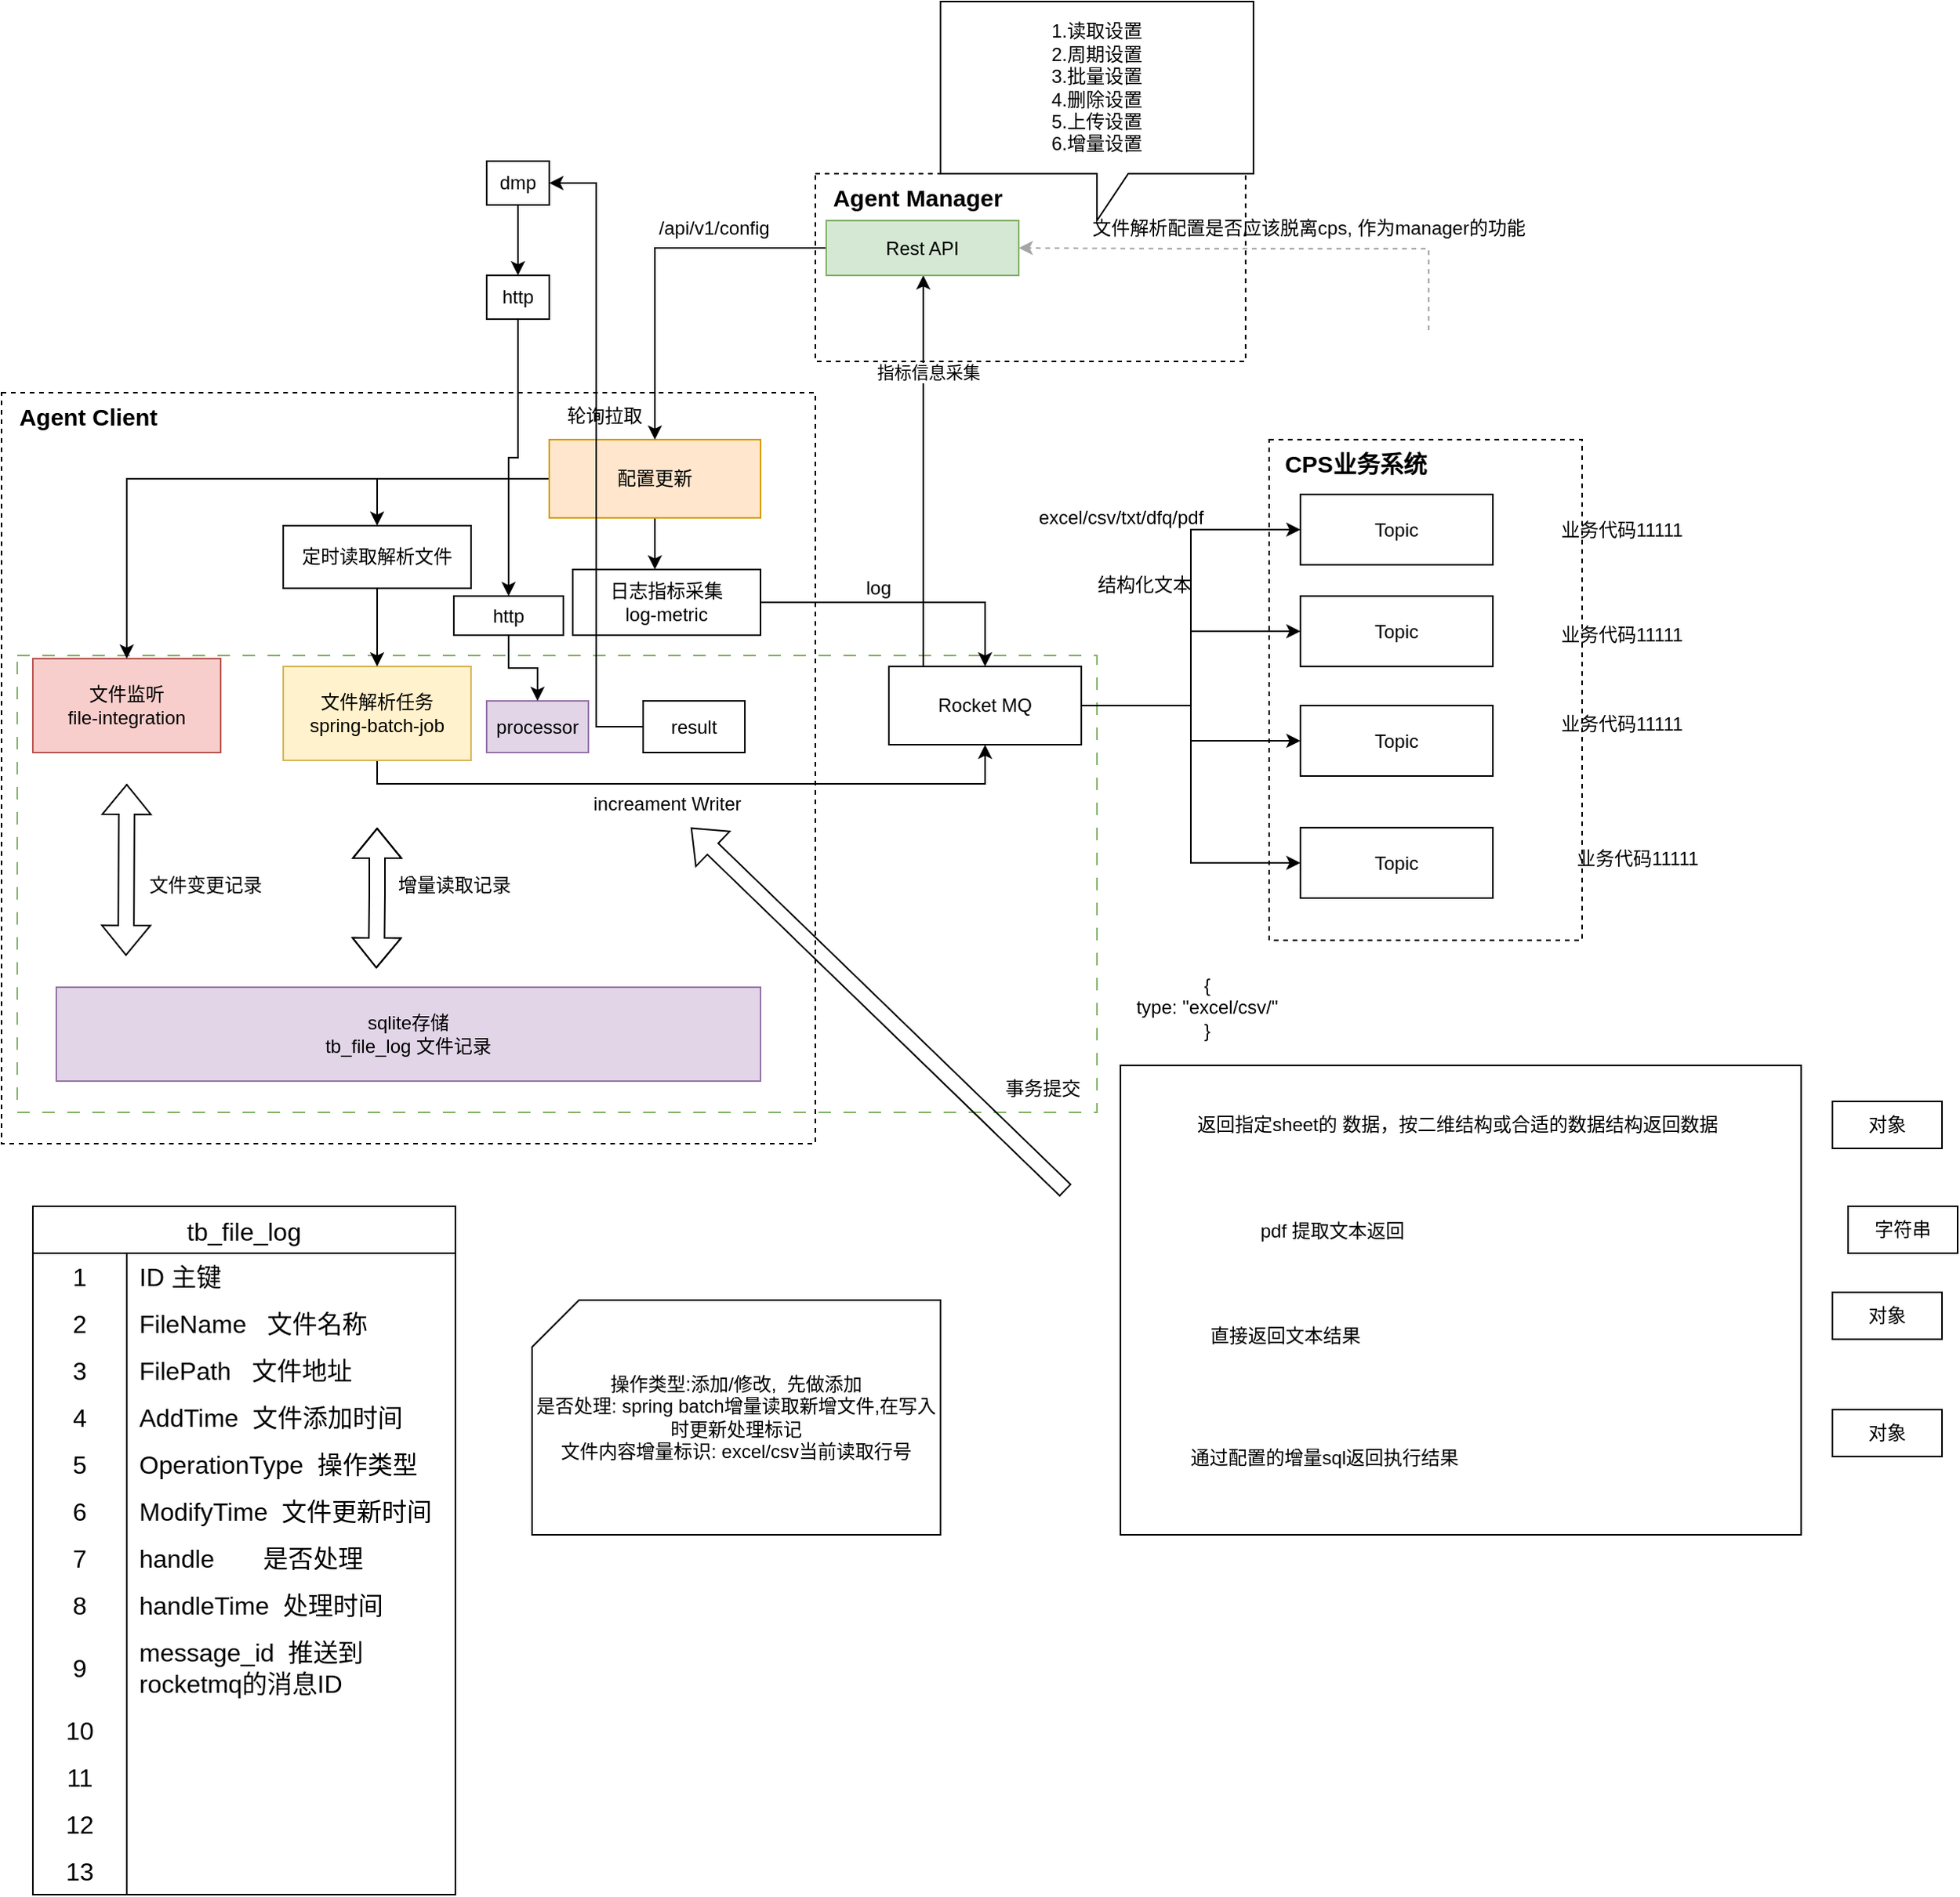 <mxfile version="23.0.2" type="github">
  <diagram name="第 1 页" id="KSwCcJYvpphRC8MJ0m5S">
    <mxGraphModel dx="1434" dy="1949" grid="1" gridSize="10" guides="1" tooltips="1" connect="1" arrows="1" fold="1" page="1" pageScale="1" pageWidth="827" pageHeight="1169" math="0" shadow="0">
      <root>
        <mxCell id="0" />
        <mxCell id="1" parent="0" />
        <mxCell id="mfhwkr1gqfcv5BpSvhRb-97" value="" style="rounded=0;whiteSpace=wrap;html=1;fillColor=none;dashed=1;dashPattern=8 8;strokeColor=#82B366;movable=0;resizable=0;rotatable=0;deletable=0;editable=0;locked=1;connectable=0;" parent="1" vertex="1">
          <mxGeometry x="100" y="178" width="690" height="292" as="geometry" />
        </mxCell>
        <mxCell id="mfhwkr1gqfcv5BpSvhRb-58" value="" style="rounded=0;whiteSpace=wrap;html=1;fillColor=none;dashed=1;movable=1;resizable=1;rotatable=1;deletable=1;editable=1;locked=0;connectable=1;" parent="1" vertex="1">
          <mxGeometry x="90" y="10" width="520" height="480" as="geometry" />
        </mxCell>
        <mxCell id="mfhwkr1gqfcv5BpSvhRb-1" value="文件监听&lt;br&gt;file-integration" style="rounded=0;whiteSpace=wrap;html=1;fillColor=#f8cecc;strokeColor=#b85450;" parent="1" vertex="1">
          <mxGeometry x="110" y="180" width="120" height="60" as="geometry" />
        </mxCell>
        <mxCell id="mfhwkr1gqfcv5BpSvhRb-79" style="edgeStyle=orthogonalEdgeStyle;rounded=0;orthogonalLoop=1;jettySize=auto;html=1;entryX=0.5;entryY=1;entryDx=0;entryDy=0;" parent="1" source="mfhwkr1gqfcv5BpSvhRb-2" target="mfhwkr1gqfcv5BpSvhRb-35" edge="1">
          <mxGeometry relative="1" as="geometry">
            <Array as="points">
              <mxPoint x="330" y="260" />
              <mxPoint x="719" y="260" />
            </Array>
          </mxGeometry>
        </mxCell>
        <mxCell id="mfhwkr1gqfcv5BpSvhRb-2" value="文件解析任务&lt;br&gt;spring-batch-job" style="rounded=0;whiteSpace=wrap;html=1;fillColor=#fff2cc;strokeColor=#d6b656;" parent="1" vertex="1">
          <mxGeometry x="270" y="185" width="120" height="60" as="geometry" />
        </mxCell>
        <mxCell id="mfhwkr1gqfcv5BpSvhRb-36" style="edgeStyle=orthogonalEdgeStyle;rounded=0;orthogonalLoop=1;jettySize=auto;html=1;" parent="1" source="mfhwkr1gqfcv5BpSvhRb-3" target="mfhwkr1gqfcv5BpSvhRb-35" edge="1">
          <mxGeometry relative="1" as="geometry" />
        </mxCell>
        <mxCell id="mfhwkr1gqfcv5BpSvhRb-3" value="日志指标采集&lt;br&gt;log-metric" style="rounded=0;whiteSpace=wrap;html=1;" parent="1" vertex="1">
          <mxGeometry x="455" y="123" width="120" height="42" as="geometry" />
        </mxCell>
        <mxCell id="mfhwkr1gqfcv5BpSvhRb-6" value="sqlite存储&lt;br&gt;tb_file_log 文件记录" style="rounded=0;whiteSpace=wrap;html=1;fillColor=#e1d5e7;strokeColor=#9673a6;" parent="1" vertex="1">
          <mxGeometry x="125" y="390" width="450" height="60" as="geometry" />
        </mxCell>
        <mxCell id="mfhwkr1gqfcv5BpSvhRb-24" style="edgeStyle=orthogonalEdgeStyle;rounded=0;orthogonalLoop=1;jettySize=auto;html=1;entryX=0.5;entryY=0;entryDx=0;entryDy=0;" parent="1" source="mfhwkr1gqfcv5BpSvhRb-10" target="mfhwkr1gqfcv5BpSvhRb-1" edge="1">
          <mxGeometry relative="1" as="geometry" />
        </mxCell>
        <mxCell id="mfhwkr1gqfcv5BpSvhRb-26" style="edgeStyle=orthogonalEdgeStyle;rounded=0;orthogonalLoop=1;jettySize=auto;html=1;" parent="1" source="mfhwkr1gqfcv5BpSvhRb-10" target="mfhwkr1gqfcv5BpSvhRb-23" edge="1">
          <mxGeometry relative="1" as="geometry" />
        </mxCell>
        <mxCell id="mfhwkr1gqfcv5BpSvhRb-72" style="edgeStyle=orthogonalEdgeStyle;rounded=0;orthogonalLoop=1;jettySize=auto;html=1;" parent="1" source="mfhwkr1gqfcv5BpSvhRb-10" target="mfhwkr1gqfcv5BpSvhRb-3" edge="1">
          <mxGeometry relative="1" as="geometry">
            <Array as="points">
              <mxPoint x="508" y="150" />
              <mxPoint x="508" y="150" />
            </Array>
          </mxGeometry>
        </mxCell>
        <mxCell id="mfhwkr1gqfcv5BpSvhRb-10" value="配置更新" style="rounded=0;whiteSpace=wrap;html=1;fillColor=#ffe6cc;strokeColor=#d79b00;" parent="1" vertex="1">
          <mxGeometry x="440" y="40" width="135" height="50" as="geometry" />
        </mxCell>
        <mxCell id="mfhwkr1gqfcv5BpSvhRb-21" value="" style="shape=flexArrow;endArrow=classic;startArrow=classic;html=1;rounded=0;" parent="1" edge="1">
          <mxGeometry width="100" height="100" relative="1" as="geometry">
            <mxPoint x="169.5" y="370" as="sourcePoint" />
            <mxPoint x="170" y="260" as="targetPoint" />
          </mxGeometry>
        </mxCell>
        <mxCell id="mfhwkr1gqfcv5BpSvhRb-73" style="edgeStyle=orthogonalEdgeStyle;rounded=0;orthogonalLoop=1;jettySize=auto;html=1;" parent="1" source="mfhwkr1gqfcv5BpSvhRb-23" target="mfhwkr1gqfcv5BpSvhRb-2" edge="1">
          <mxGeometry relative="1" as="geometry" />
        </mxCell>
        <mxCell id="mfhwkr1gqfcv5BpSvhRb-23" value="定时读取解析文件" style="rounded=0;whiteSpace=wrap;html=1;" parent="1" vertex="1">
          <mxGeometry x="270" y="95" width="120" height="40" as="geometry" />
        </mxCell>
        <mxCell id="mfhwkr1gqfcv5BpSvhRb-75" style="edgeStyle=orthogonalEdgeStyle;rounded=0;orthogonalLoop=1;jettySize=auto;html=1;" parent="1" source="mfhwkr1gqfcv5BpSvhRb-35" target="mfhwkr1gqfcv5BpSvhRb-67" edge="1">
          <mxGeometry relative="1" as="geometry">
            <Array as="points">
              <mxPoint x="679" y="130" />
              <mxPoint x="679" y="130" />
            </Array>
          </mxGeometry>
        </mxCell>
        <mxCell id="mfhwkr1gqfcv5BpSvhRb-76" value="指标信息采集" style="edgeLabel;html=1;align=center;verticalAlign=middle;resizable=0;points=[];" parent="mfhwkr1gqfcv5BpSvhRb-75" vertex="1" connectable="0">
          <mxGeometry x="0.503" y="-2" relative="1" as="geometry">
            <mxPoint x="1" as="offset" />
          </mxGeometry>
        </mxCell>
        <mxCell id="mfhwkr1gqfcv5BpSvhRb-89" style="edgeStyle=orthogonalEdgeStyle;rounded=0;orthogonalLoop=1;jettySize=auto;html=1;entryX=0;entryY=0.5;entryDx=0;entryDy=0;" parent="1" source="mfhwkr1gqfcv5BpSvhRb-35" target="mfhwkr1gqfcv5BpSvhRb-84" edge="1">
          <mxGeometry relative="1" as="geometry" />
        </mxCell>
        <mxCell id="mfhwkr1gqfcv5BpSvhRb-90" style="edgeStyle=orthogonalEdgeStyle;rounded=0;orthogonalLoop=1;jettySize=auto;html=1;" parent="1" source="mfhwkr1gqfcv5BpSvhRb-35" target="mfhwkr1gqfcv5BpSvhRb-85" edge="1">
          <mxGeometry relative="1" as="geometry" />
        </mxCell>
        <mxCell id="EhrkbCGMckrhQxVuz5_1-8" style="edgeStyle=orthogonalEdgeStyle;rounded=0;orthogonalLoop=1;jettySize=auto;html=1;" edge="1" parent="1" source="mfhwkr1gqfcv5BpSvhRb-35" target="EhrkbCGMckrhQxVuz5_1-6">
          <mxGeometry relative="1" as="geometry" />
        </mxCell>
        <mxCell id="EhrkbCGMckrhQxVuz5_1-10" style="edgeStyle=orthogonalEdgeStyle;rounded=0;orthogonalLoop=1;jettySize=auto;html=1;entryX=0;entryY=0.5;entryDx=0;entryDy=0;" edge="1" parent="1" source="mfhwkr1gqfcv5BpSvhRb-35" target="EhrkbCGMckrhQxVuz5_1-9">
          <mxGeometry relative="1" as="geometry" />
        </mxCell>
        <mxCell id="mfhwkr1gqfcv5BpSvhRb-35" value="Rocket MQ" style="rounded=0;whiteSpace=wrap;html=1;" parent="1" vertex="1">
          <mxGeometry x="657" y="185" width="123" height="50" as="geometry" />
        </mxCell>
        <mxCell id="mfhwkr1gqfcv5BpSvhRb-49" value="increament Writer" style="text;html=1;align=center;verticalAlign=middle;resizable=0;points=[];autosize=1;strokeColor=none;fillColor=none;" parent="1" vertex="1">
          <mxGeometry x="455" y="258" width="120" height="30" as="geometry" />
        </mxCell>
        <mxCell id="mfhwkr1gqfcv5BpSvhRb-52" value="文件变更记录" style="text;html=1;align=center;verticalAlign=middle;resizable=0;points=[];autosize=1;strokeColor=none;fillColor=none;" parent="1" vertex="1">
          <mxGeometry x="170" y="310" width="100" height="30" as="geometry" />
        </mxCell>
        <mxCell id="mfhwkr1gqfcv5BpSvhRb-55" value="excel/csv/txt/dfq/pdf" style="text;html=1;align=center;verticalAlign=middle;resizable=0;points=[];autosize=1;strokeColor=none;fillColor=none;" parent="1" vertex="1">
          <mxGeometry x="740" y="75" width="130" height="30" as="geometry" />
        </mxCell>
        <mxCell id="mfhwkr1gqfcv5BpSvhRb-59" value="增量读取记录" style="text;html=1;align=center;verticalAlign=middle;resizable=0;points=[];autosize=1;strokeColor=none;fillColor=none;" parent="1" vertex="1">
          <mxGeometry x="329" y="310" width="100" height="30" as="geometry" />
        </mxCell>
        <mxCell id="mfhwkr1gqfcv5BpSvhRb-60" value="Agent Client" style="text;html=1;align=center;verticalAlign=middle;resizable=0;points=[];autosize=1;strokeColor=none;fillColor=none;fontStyle=1;fontSize=15;" parent="1" vertex="1">
          <mxGeometry x="90" y="10" width="110" height="30" as="geometry" />
        </mxCell>
        <mxCell id="mfhwkr1gqfcv5BpSvhRb-71" style="edgeStyle=orthogonalEdgeStyle;rounded=0;orthogonalLoop=1;jettySize=auto;html=1;entryX=1;entryY=0.5;entryDx=0;entryDy=0;dashed=1;fillColor=#f5f5f5;strokeColor=#a6a6a6;" parent="1" target="mfhwkr1gqfcv5BpSvhRb-67" edge="1">
          <mxGeometry relative="1" as="geometry">
            <Array as="points">
              <mxPoint x="1002" y="-82" />
              <mxPoint x="840" y="-82" />
            </Array>
            <mxPoint x="1002" y="-30" as="sourcePoint" />
          </mxGeometry>
        </mxCell>
        <mxCell id="mfhwkr1gqfcv5BpSvhRb-66" value="" style="rounded=0;whiteSpace=wrap;html=1;fillColor=none;dashed=1;movable=0;resizable=0;rotatable=0;deletable=0;editable=0;locked=1;connectable=0;" parent="1" vertex="1">
          <mxGeometry x="610" y="-130" width="275" height="120" as="geometry" />
        </mxCell>
        <mxCell id="mfhwkr1gqfcv5BpSvhRb-65" value="Agent Manager" style="text;html=1;align=center;verticalAlign=middle;resizable=0;points=[];autosize=1;strokeColor=none;fillColor=none;fontStyle=1;fontSize=15;" parent="1" vertex="1">
          <mxGeometry x="610" y="-130" width="130" height="30" as="geometry" />
        </mxCell>
        <mxCell id="mfhwkr1gqfcv5BpSvhRb-69" style="edgeStyle=orthogonalEdgeStyle;rounded=0;orthogonalLoop=1;jettySize=auto;html=1;entryX=0.5;entryY=0;entryDx=0;entryDy=0;" parent="1" source="mfhwkr1gqfcv5BpSvhRb-67" target="mfhwkr1gqfcv5BpSvhRb-10" edge="1">
          <mxGeometry relative="1" as="geometry" />
        </mxCell>
        <mxCell id="mfhwkr1gqfcv5BpSvhRb-67" value="Rest API" style="rounded=0;whiteSpace=wrap;html=1;fillColor=#d5e8d4;strokeColor=#82b366;" parent="1" vertex="1">
          <mxGeometry x="617" y="-100" width="123" height="35" as="geometry" />
        </mxCell>
        <mxCell id="mfhwkr1gqfcv5BpSvhRb-70" value="轮询拉取" style="text;html=1;align=center;verticalAlign=middle;resizable=0;points=[];autosize=1;strokeColor=none;fillColor=none;" parent="1" vertex="1">
          <mxGeometry x="440" y="10" width="70" height="30" as="geometry" />
        </mxCell>
        <mxCell id="mfhwkr1gqfcv5BpSvhRb-74" value="文件解析配置是否应该脱离cps, 作为manager的功能" style="text;html=1;align=center;verticalAlign=middle;resizable=0;points=[];autosize=1;strokeColor=none;fillColor=none;" parent="1" vertex="1">
          <mxGeometry x="775" y="-110" width="300" height="30" as="geometry" />
        </mxCell>
        <mxCell id="mfhwkr1gqfcv5BpSvhRb-81" value="" style="rounded=0;whiteSpace=wrap;html=1;dashed=1;fillColor=none;" parent="1" vertex="1">
          <mxGeometry x="900" y="40" width="200" height="320" as="geometry" />
        </mxCell>
        <mxCell id="mfhwkr1gqfcv5BpSvhRb-83" value="CPS业务系统" style="text;html=1;align=center;verticalAlign=middle;resizable=0;points=[];autosize=1;strokeColor=none;fillColor=none;fontStyle=1;fontSize=15;" parent="1" vertex="1">
          <mxGeometry x="900" y="40" width="110" height="30" as="geometry" />
        </mxCell>
        <mxCell id="mfhwkr1gqfcv5BpSvhRb-84" value="Topic" style="rounded=0;whiteSpace=wrap;html=1;" parent="1" vertex="1">
          <mxGeometry x="920" y="75" width="123" height="45" as="geometry" />
        </mxCell>
        <mxCell id="mfhwkr1gqfcv5BpSvhRb-85" value="Topic" style="rounded=0;whiteSpace=wrap;html=1;" parent="1" vertex="1">
          <mxGeometry x="920" y="140" width="123" height="45" as="geometry" />
        </mxCell>
        <mxCell id="mfhwkr1gqfcv5BpSvhRb-91" value="结构化文本" style="text;html=1;align=center;verticalAlign=middle;resizable=0;points=[];autosize=1;strokeColor=none;fillColor=none;" parent="1" vertex="1">
          <mxGeometry x="780" y="117.5" width="80" height="30" as="geometry" />
        </mxCell>
        <mxCell id="mfhwkr1gqfcv5BpSvhRb-96" value="" style="shape=flexArrow;endArrow=classic;startArrow=classic;html=1;rounded=0;" parent="1" edge="1">
          <mxGeometry width="100" height="100" relative="1" as="geometry">
            <mxPoint x="329.5" y="378" as="sourcePoint" />
            <mxPoint x="330" y="288" as="targetPoint" />
            <Array as="points">
              <mxPoint x="330" y="330" />
            </Array>
          </mxGeometry>
        </mxCell>
        <mxCell id="mfhwkr1gqfcv5BpSvhRb-99" value="事务提交" style="text;html=1;align=center;verticalAlign=middle;resizable=0;points=[];autosize=1;strokeColor=none;fillColor=none;" parent="1" vertex="1">
          <mxGeometry x="720" y="440" width="70" height="30" as="geometry" />
        </mxCell>
        <mxCell id="EhrkbCGMckrhQxVuz5_1-6" value="Topic" style="rounded=0;whiteSpace=wrap;html=1;" vertex="1" parent="1">
          <mxGeometry x="920" y="210" width="123" height="45" as="geometry" />
        </mxCell>
        <mxCell id="EhrkbCGMckrhQxVuz5_1-9" value="Topic" style="rounded=0;whiteSpace=wrap;html=1;" vertex="1" parent="1">
          <mxGeometry x="920" y="288" width="123" height="45" as="geometry" />
        </mxCell>
        <mxCell id="EhrkbCGMckrhQxVuz5_1-12" value="log" style="text;html=1;align=center;verticalAlign=middle;resizable=0;points=[];autosize=1;strokeColor=none;fillColor=none;" vertex="1" parent="1">
          <mxGeometry x="630" y="120" width="40" height="30" as="geometry" />
        </mxCell>
        <mxCell id="EhrkbCGMckrhQxVuz5_1-18" value="1.读取设置&lt;br&gt;2.周期设置&lt;br&gt;3.批量设置&lt;br&gt;4.删除设置&lt;br&gt;5.上传设置&lt;br&gt;6.增量设置" style="shape=callout;whiteSpace=wrap;html=1;perimeter=calloutPerimeter;" vertex="1" parent="1">
          <mxGeometry x="690" y="-240" width="200" height="140" as="geometry" />
        </mxCell>
        <mxCell id="EhrkbCGMckrhQxVuz5_1-19" value="tb_file_log" style="shape=table;startSize=30;container=1;collapsible=0;childLayout=tableLayout;fixedRows=1;rowLines=0;fontStyle=0;strokeColor=default;fontSize=16;" vertex="1" parent="1">
          <mxGeometry x="110" y="530" width="270" height="440" as="geometry" />
        </mxCell>
        <mxCell id="EhrkbCGMckrhQxVuz5_1-20" value="" style="shape=tableRow;horizontal=0;startSize=0;swimlaneHead=0;swimlaneBody=0;top=0;left=0;bottom=0;right=0;collapsible=0;dropTarget=0;fillColor=none;points=[[0,0.5],[1,0.5]];portConstraint=eastwest;strokeColor=inherit;fontSize=16;" vertex="1" parent="EhrkbCGMckrhQxVuz5_1-19">
          <mxGeometry y="30" width="270" height="30" as="geometry" />
        </mxCell>
        <mxCell id="EhrkbCGMckrhQxVuz5_1-21" value="1" style="shape=partialRectangle;html=1;whiteSpace=wrap;connectable=0;fillColor=none;top=0;left=0;bottom=0;right=0;overflow=hidden;pointerEvents=1;strokeColor=inherit;fontSize=16;" vertex="1" parent="EhrkbCGMckrhQxVuz5_1-20">
          <mxGeometry width="60" height="30" as="geometry">
            <mxRectangle width="60" height="30" as="alternateBounds" />
          </mxGeometry>
        </mxCell>
        <mxCell id="EhrkbCGMckrhQxVuz5_1-22" value="ID 主键" style="shape=partialRectangle;html=1;whiteSpace=wrap;connectable=0;fillColor=none;top=0;left=0;bottom=0;right=0;align=left;spacingLeft=6;overflow=hidden;strokeColor=inherit;fontSize=16;" vertex="1" parent="EhrkbCGMckrhQxVuz5_1-20">
          <mxGeometry x="60" width="210" height="30" as="geometry">
            <mxRectangle width="210" height="30" as="alternateBounds" />
          </mxGeometry>
        </mxCell>
        <mxCell id="EhrkbCGMckrhQxVuz5_1-23" value="" style="shape=tableRow;horizontal=0;startSize=0;swimlaneHead=0;swimlaneBody=0;top=0;left=0;bottom=0;right=0;collapsible=0;dropTarget=0;fillColor=none;points=[[0,0.5],[1,0.5]];portConstraint=eastwest;strokeColor=inherit;fontSize=16;" vertex="1" parent="EhrkbCGMckrhQxVuz5_1-19">
          <mxGeometry y="60" width="270" height="30" as="geometry" />
        </mxCell>
        <mxCell id="EhrkbCGMckrhQxVuz5_1-24" value="2" style="shape=partialRectangle;html=1;whiteSpace=wrap;connectable=0;fillColor=none;top=0;left=0;bottom=0;right=0;overflow=hidden;strokeColor=inherit;fontSize=16;" vertex="1" parent="EhrkbCGMckrhQxVuz5_1-23">
          <mxGeometry width="60" height="30" as="geometry">
            <mxRectangle width="60" height="30" as="alternateBounds" />
          </mxGeometry>
        </mxCell>
        <mxCell id="EhrkbCGMckrhQxVuz5_1-25" value="FileName&amp;nbsp; &amp;nbsp;文件名称" style="shape=partialRectangle;html=1;whiteSpace=wrap;connectable=0;fillColor=none;top=0;left=0;bottom=0;right=0;align=left;spacingLeft=6;overflow=hidden;strokeColor=inherit;fontSize=16;" vertex="1" parent="EhrkbCGMckrhQxVuz5_1-23">
          <mxGeometry x="60" width="210" height="30" as="geometry">
            <mxRectangle width="210" height="30" as="alternateBounds" />
          </mxGeometry>
        </mxCell>
        <mxCell id="EhrkbCGMckrhQxVuz5_1-26" value="" style="shape=tableRow;horizontal=0;startSize=0;swimlaneHead=0;swimlaneBody=0;top=0;left=0;bottom=0;right=0;collapsible=0;dropTarget=0;fillColor=none;points=[[0,0.5],[1,0.5]];portConstraint=eastwest;strokeColor=inherit;fontSize=16;" vertex="1" parent="EhrkbCGMckrhQxVuz5_1-19">
          <mxGeometry y="90" width="270" height="30" as="geometry" />
        </mxCell>
        <mxCell id="EhrkbCGMckrhQxVuz5_1-27" value="3" style="shape=partialRectangle;html=1;whiteSpace=wrap;connectable=0;fillColor=none;top=0;left=0;bottom=0;right=0;overflow=hidden;strokeColor=inherit;fontSize=16;" vertex="1" parent="EhrkbCGMckrhQxVuz5_1-26">
          <mxGeometry width="60" height="30" as="geometry">
            <mxRectangle width="60" height="30" as="alternateBounds" />
          </mxGeometry>
        </mxCell>
        <mxCell id="EhrkbCGMckrhQxVuz5_1-28" value="FilePath&amp;nbsp; &amp;nbsp;文件地址" style="shape=partialRectangle;html=1;whiteSpace=wrap;connectable=0;fillColor=none;top=0;left=0;bottom=0;right=0;align=left;spacingLeft=6;overflow=hidden;strokeColor=inherit;fontSize=16;" vertex="1" parent="EhrkbCGMckrhQxVuz5_1-26">
          <mxGeometry x="60" width="210" height="30" as="geometry">
            <mxRectangle width="210" height="30" as="alternateBounds" />
          </mxGeometry>
        </mxCell>
        <mxCell id="EhrkbCGMckrhQxVuz5_1-29" value="" style="shape=tableRow;horizontal=0;startSize=0;swimlaneHead=0;swimlaneBody=0;top=0;left=0;bottom=0;right=0;collapsible=0;dropTarget=0;fillColor=none;points=[[0,0.5],[1,0.5]];portConstraint=eastwest;strokeColor=inherit;fontSize=16;" vertex="1" parent="EhrkbCGMckrhQxVuz5_1-19">
          <mxGeometry y="120" width="270" height="30" as="geometry" />
        </mxCell>
        <mxCell id="EhrkbCGMckrhQxVuz5_1-30" value="4" style="shape=partialRectangle;html=1;whiteSpace=wrap;connectable=0;fillColor=none;top=0;left=0;bottom=0;right=0;overflow=hidden;strokeColor=inherit;fontSize=16;" vertex="1" parent="EhrkbCGMckrhQxVuz5_1-29">
          <mxGeometry width="60" height="30" as="geometry">
            <mxRectangle width="60" height="30" as="alternateBounds" />
          </mxGeometry>
        </mxCell>
        <mxCell id="EhrkbCGMckrhQxVuz5_1-31" value="AddTime&amp;nbsp; 文件添加时间" style="shape=partialRectangle;html=1;whiteSpace=wrap;connectable=0;fillColor=none;top=0;left=0;bottom=0;right=0;align=left;spacingLeft=6;overflow=hidden;strokeColor=inherit;fontSize=16;" vertex="1" parent="EhrkbCGMckrhQxVuz5_1-29">
          <mxGeometry x="60" width="210" height="30" as="geometry">
            <mxRectangle width="210" height="30" as="alternateBounds" />
          </mxGeometry>
        </mxCell>
        <mxCell id="EhrkbCGMckrhQxVuz5_1-32" value="" style="shape=tableRow;horizontal=0;startSize=0;swimlaneHead=0;swimlaneBody=0;top=0;left=0;bottom=0;right=0;collapsible=0;dropTarget=0;fillColor=none;points=[[0,0.5],[1,0.5]];portConstraint=eastwest;strokeColor=inherit;fontSize=16;" vertex="1" parent="EhrkbCGMckrhQxVuz5_1-19">
          <mxGeometry y="150" width="270" height="30" as="geometry" />
        </mxCell>
        <mxCell id="EhrkbCGMckrhQxVuz5_1-33" value="5" style="shape=partialRectangle;html=1;whiteSpace=wrap;connectable=0;fillColor=none;top=0;left=0;bottom=0;right=0;overflow=hidden;strokeColor=inherit;fontSize=16;" vertex="1" parent="EhrkbCGMckrhQxVuz5_1-32">
          <mxGeometry width="60" height="30" as="geometry">
            <mxRectangle width="60" height="30" as="alternateBounds" />
          </mxGeometry>
        </mxCell>
        <mxCell id="EhrkbCGMckrhQxVuz5_1-34" value="OperationType&amp;nbsp; 操作类型" style="shape=partialRectangle;html=1;whiteSpace=wrap;connectable=0;fillColor=none;top=0;left=0;bottom=0;right=0;align=left;spacingLeft=6;overflow=hidden;strokeColor=inherit;fontSize=16;" vertex="1" parent="EhrkbCGMckrhQxVuz5_1-32">
          <mxGeometry x="60" width="210" height="30" as="geometry">
            <mxRectangle width="210" height="30" as="alternateBounds" />
          </mxGeometry>
        </mxCell>
        <mxCell id="EhrkbCGMckrhQxVuz5_1-35" value="" style="shape=tableRow;horizontal=0;startSize=0;swimlaneHead=0;swimlaneBody=0;top=0;left=0;bottom=0;right=0;collapsible=0;dropTarget=0;fillColor=none;points=[[0,0.5],[1,0.5]];portConstraint=eastwest;strokeColor=inherit;fontSize=16;" vertex="1" parent="EhrkbCGMckrhQxVuz5_1-19">
          <mxGeometry y="180" width="270" height="30" as="geometry" />
        </mxCell>
        <mxCell id="EhrkbCGMckrhQxVuz5_1-36" value="6" style="shape=partialRectangle;html=1;whiteSpace=wrap;connectable=0;fillColor=none;top=0;left=0;bottom=0;right=0;overflow=hidden;strokeColor=inherit;fontSize=16;" vertex="1" parent="EhrkbCGMckrhQxVuz5_1-35">
          <mxGeometry width="60" height="30" as="geometry">
            <mxRectangle width="60" height="30" as="alternateBounds" />
          </mxGeometry>
        </mxCell>
        <mxCell id="EhrkbCGMckrhQxVuz5_1-37" value="ModifyTime&amp;nbsp; 文件更新时间" style="shape=partialRectangle;html=1;whiteSpace=wrap;connectable=0;fillColor=none;top=0;left=0;bottom=0;right=0;align=left;spacingLeft=6;overflow=hidden;strokeColor=inherit;fontSize=16;" vertex="1" parent="EhrkbCGMckrhQxVuz5_1-35">
          <mxGeometry x="60" width="210" height="30" as="geometry">
            <mxRectangle width="210" height="30" as="alternateBounds" />
          </mxGeometry>
        </mxCell>
        <mxCell id="EhrkbCGMckrhQxVuz5_1-38" value="" style="shape=tableRow;horizontal=0;startSize=0;swimlaneHead=0;swimlaneBody=0;top=0;left=0;bottom=0;right=0;collapsible=0;dropTarget=0;fillColor=none;points=[[0,0.5],[1,0.5]];portConstraint=eastwest;strokeColor=inherit;fontSize=16;" vertex="1" parent="EhrkbCGMckrhQxVuz5_1-19">
          <mxGeometry y="210" width="270" height="30" as="geometry" />
        </mxCell>
        <mxCell id="EhrkbCGMckrhQxVuz5_1-39" value="7" style="shape=partialRectangle;html=1;whiteSpace=wrap;connectable=0;fillColor=none;top=0;left=0;bottom=0;right=0;overflow=hidden;strokeColor=inherit;fontSize=16;" vertex="1" parent="EhrkbCGMckrhQxVuz5_1-38">
          <mxGeometry width="60" height="30" as="geometry">
            <mxRectangle width="60" height="30" as="alternateBounds" />
          </mxGeometry>
        </mxCell>
        <mxCell id="EhrkbCGMckrhQxVuz5_1-40" value="handle&amp;nbsp; &amp;nbsp; &amp;nbsp; &amp;nbsp;是否处理" style="shape=partialRectangle;html=1;whiteSpace=wrap;connectable=0;fillColor=none;top=0;left=0;bottom=0;right=0;align=left;spacingLeft=6;overflow=hidden;strokeColor=inherit;fontSize=16;" vertex="1" parent="EhrkbCGMckrhQxVuz5_1-38">
          <mxGeometry x="60" width="210" height="30" as="geometry">
            <mxRectangle width="210" height="30" as="alternateBounds" />
          </mxGeometry>
        </mxCell>
        <mxCell id="EhrkbCGMckrhQxVuz5_1-41" value="" style="shape=tableRow;horizontal=0;startSize=0;swimlaneHead=0;swimlaneBody=0;top=0;left=0;bottom=0;right=0;collapsible=0;dropTarget=0;fillColor=none;points=[[0,0.5],[1,0.5]];portConstraint=eastwest;strokeColor=inherit;fontSize=16;" vertex="1" parent="EhrkbCGMckrhQxVuz5_1-19">
          <mxGeometry y="240" width="270" height="30" as="geometry" />
        </mxCell>
        <mxCell id="EhrkbCGMckrhQxVuz5_1-42" value="8" style="shape=partialRectangle;html=1;whiteSpace=wrap;connectable=0;fillColor=none;top=0;left=0;bottom=0;right=0;overflow=hidden;strokeColor=inherit;fontSize=16;" vertex="1" parent="EhrkbCGMckrhQxVuz5_1-41">
          <mxGeometry width="60" height="30" as="geometry">
            <mxRectangle width="60" height="30" as="alternateBounds" />
          </mxGeometry>
        </mxCell>
        <mxCell id="EhrkbCGMckrhQxVuz5_1-43" value="handleTime&amp;nbsp; 处理时间" style="shape=partialRectangle;html=1;whiteSpace=wrap;connectable=0;fillColor=none;top=0;left=0;bottom=0;right=0;align=left;spacingLeft=6;overflow=hidden;strokeColor=inherit;fontSize=16;" vertex="1" parent="EhrkbCGMckrhQxVuz5_1-41">
          <mxGeometry x="60" width="210" height="30" as="geometry">
            <mxRectangle width="210" height="30" as="alternateBounds" />
          </mxGeometry>
        </mxCell>
        <mxCell id="EhrkbCGMckrhQxVuz5_1-44" value="" style="shape=tableRow;horizontal=0;startSize=0;swimlaneHead=0;swimlaneBody=0;top=0;left=0;bottom=0;right=0;collapsible=0;dropTarget=0;fillColor=none;points=[[0,0.5],[1,0.5]];portConstraint=eastwest;strokeColor=inherit;fontSize=16;" vertex="1" parent="EhrkbCGMckrhQxVuz5_1-19">
          <mxGeometry y="270" width="270" height="50" as="geometry" />
        </mxCell>
        <mxCell id="EhrkbCGMckrhQxVuz5_1-45" value="9" style="shape=partialRectangle;html=1;whiteSpace=wrap;connectable=0;fillColor=none;top=0;left=0;bottom=0;right=0;overflow=hidden;strokeColor=inherit;fontSize=16;" vertex="1" parent="EhrkbCGMckrhQxVuz5_1-44">
          <mxGeometry width="60" height="50" as="geometry">
            <mxRectangle width="60" height="50" as="alternateBounds" />
          </mxGeometry>
        </mxCell>
        <mxCell id="EhrkbCGMckrhQxVuz5_1-46" value="message_id&amp;nbsp; 推送到rocketmq的消息ID" style="shape=partialRectangle;html=1;whiteSpace=wrap;connectable=0;fillColor=none;top=0;left=0;bottom=0;right=0;align=left;spacingLeft=6;overflow=hidden;strokeColor=inherit;fontSize=16;" vertex="1" parent="EhrkbCGMckrhQxVuz5_1-44">
          <mxGeometry x="60" width="210" height="50" as="geometry">
            <mxRectangle width="210" height="50" as="alternateBounds" />
          </mxGeometry>
        </mxCell>
        <mxCell id="EhrkbCGMckrhQxVuz5_1-47" value="" style="shape=tableRow;horizontal=0;startSize=0;swimlaneHead=0;swimlaneBody=0;top=0;left=0;bottom=0;right=0;collapsible=0;dropTarget=0;fillColor=none;points=[[0,0.5],[1,0.5]];portConstraint=eastwest;strokeColor=inherit;fontSize=16;" vertex="1" parent="EhrkbCGMckrhQxVuz5_1-19">
          <mxGeometry y="320" width="270" height="30" as="geometry" />
        </mxCell>
        <mxCell id="EhrkbCGMckrhQxVuz5_1-48" value="10" style="shape=partialRectangle;html=1;whiteSpace=wrap;connectable=0;fillColor=none;top=0;left=0;bottom=0;right=0;overflow=hidden;strokeColor=inherit;fontSize=16;" vertex="1" parent="EhrkbCGMckrhQxVuz5_1-47">
          <mxGeometry width="60" height="30" as="geometry">
            <mxRectangle width="60" height="30" as="alternateBounds" />
          </mxGeometry>
        </mxCell>
        <mxCell id="EhrkbCGMckrhQxVuz5_1-49" value="" style="shape=partialRectangle;html=1;whiteSpace=wrap;connectable=0;fillColor=none;top=0;left=0;bottom=0;right=0;align=left;spacingLeft=6;overflow=hidden;strokeColor=inherit;fontSize=16;" vertex="1" parent="EhrkbCGMckrhQxVuz5_1-47">
          <mxGeometry x="60" width="210" height="30" as="geometry">
            <mxRectangle width="210" height="30" as="alternateBounds" />
          </mxGeometry>
        </mxCell>
        <mxCell id="EhrkbCGMckrhQxVuz5_1-50" value="" style="shape=tableRow;horizontal=0;startSize=0;swimlaneHead=0;swimlaneBody=0;top=0;left=0;bottom=0;right=0;collapsible=0;dropTarget=0;fillColor=none;points=[[0,0.5],[1,0.5]];portConstraint=eastwest;strokeColor=inherit;fontSize=16;" vertex="1" parent="EhrkbCGMckrhQxVuz5_1-19">
          <mxGeometry y="350" width="270" height="30" as="geometry" />
        </mxCell>
        <mxCell id="EhrkbCGMckrhQxVuz5_1-51" value="11" style="shape=partialRectangle;html=1;whiteSpace=wrap;connectable=0;fillColor=none;top=0;left=0;bottom=0;right=0;overflow=hidden;strokeColor=inherit;fontSize=16;" vertex="1" parent="EhrkbCGMckrhQxVuz5_1-50">
          <mxGeometry width="60" height="30" as="geometry">
            <mxRectangle width="60" height="30" as="alternateBounds" />
          </mxGeometry>
        </mxCell>
        <mxCell id="EhrkbCGMckrhQxVuz5_1-52" value="" style="shape=partialRectangle;html=1;whiteSpace=wrap;connectable=0;fillColor=none;top=0;left=0;bottom=0;right=0;align=left;spacingLeft=6;overflow=hidden;strokeColor=inherit;fontSize=16;" vertex="1" parent="EhrkbCGMckrhQxVuz5_1-50">
          <mxGeometry x="60" width="210" height="30" as="geometry">
            <mxRectangle width="210" height="30" as="alternateBounds" />
          </mxGeometry>
        </mxCell>
        <mxCell id="EhrkbCGMckrhQxVuz5_1-53" value="" style="shape=tableRow;horizontal=0;startSize=0;swimlaneHead=0;swimlaneBody=0;top=0;left=0;bottom=0;right=0;collapsible=0;dropTarget=0;fillColor=none;points=[[0,0.5],[1,0.5]];portConstraint=eastwest;strokeColor=inherit;fontSize=16;" vertex="1" parent="EhrkbCGMckrhQxVuz5_1-19">
          <mxGeometry y="380" width="270" height="30" as="geometry" />
        </mxCell>
        <mxCell id="EhrkbCGMckrhQxVuz5_1-54" value="12" style="shape=partialRectangle;html=1;whiteSpace=wrap;connectable=0;fillColor=none;top=0;left=0;bottom=0;right=0;overflow=hidden;strokeColor=inherit;fontSize=16;" vertex="1" parent="EhrkbCGMckrhQxVuz5_1-53">
          <mxGeometry width="60" height="30" as="geometry">
            <mxRectangle width="60" height="30" as="alternateBounds" />
          </mxGeometry>
        </mxCell>
        <mxCell id="EhrkbCGMckrhQxVuz5_1-55" value="" style="shape=partialRectangle;html=1;whiteSpace=wrap;connectable=0;fillColor=none;top=0;left=0;bottom=0;right=0;align=left;spacingLeft=6;overflow=hidden;strokeColor=inherit;fontSize=16;" vertex="1" parent="EhrkbCGMckrhQxVuz5_1-53">
          <mxGeometry x="60" width="210" height="30" as="geometry">
            <mxRectangle width="210" height="30" as="alternateBounds" />
          </mxGeometry>
        </mxCell>
        <mxCell id="EhrkbCGMckrhQxVuz5_1-56" value="" style="shape=tableRow;horizontal=0;startSize=0;swimlaneHead=0;swimlaneBody=0;top=0;left=0;bottom=0;right=0;collapsible=0;dropTarget=0;fillColor=none;points=[[0,0.5],[1,0.5]];portConstraint=eastwest;strokeColor=inherit;fontSize=16;" vertex="1" parent="EhrkbCGMckrhQxVuz5_1-19">
          <mxGeometry y="410" width="270" height="30" as="geometry" />
        </mxCell>
        <mxCell id="EhrkbCGMckrhQxVuz5_1-57" value="13" style="shape=partialRectangle;html=1;whiteSpace=wrap;connectable=0;fillColor=none;top=0;left=0;bottom=0;right=0;overflow=hidden;strokeColor=inherit;fontSize=16;" vertex="1" parent="EhrkbCGMckrhQxVuz5_1-56">
          <mxGeometry width="60" height="30" as="geometry">
            <mxRectangle width="60" height="30" as="alternateBounds" />
          </mxGeometry>
        </mxCell>
        <mxCell id="EhrkbCGMckrhQxVuz5_1-58" value="" style="shape=partialRectangle;html=1;whiteSpace=wrap;connectable=0;fillColor=none;top=0;left=0;bottom=0;right=0;align=left;spacingLeft=6;overflow=hidden;strokeColor=inherit;fontSize=16;" vertex="1" parent="EhrkbCGMckrhQxVuz5_1-56">
          <mxGeometry x="60" width="210" height="30" as="geometry">
            <mxRectangle width="210" height="30" as="alternateBounds" />
          </mxGeometry>
        </mxCell>
        <mxCell id="EhrkbCGMckrhQxVuz5_1-66" value="操作类型:添加/修改,&amp;nbsp; 先做添加&lt;br&gt;是否处理: spring batch增量读取新增文件,在写入时更新处理标记&lt;br&gt;文件内容增量标识: excel/csv当前读取行号" style="shape=card;whiteSpace=wrap;html=1;" vertex="1" parent="1">
          <mxGeometry x="429" y="590" width="261" height="150" as="geometry" />
        </mxCell>
        <mxCell id="EhrkbCGMckrhQxVuz5_1-70" value="/api/v1/config" style="text;html=1;align=center;verticalAlign=middle;resizable=0;points=[];autosize=1;strokeColor=none;fillColor=none;" vertex="1" parent="1">
          <mxGeometry x="500" y="-110" width="90" height="30" as="geometry" />
        </mxCell>
        <mxCell id="EhrkbCGMckrhQxVuz5_1-71" value="processor" style="rounded=0;whiteSpace=wrap;html=1;fillColor=#e1d5e7;strokeColor=#9673a6;" vertex="1" parent="1">
          <mxGeometry x="400" y="207" width="65" height="33" as="geometry" />
        </mxCell>
        <mxCell id="EhrkbCGMckrhQxVuz5_1-73" style="edgeStyle=orthogonalEdgeStyle;rounded=0;orthogonalLoop=1;jettySize=auto;html=1;entryX=0.5;entryY=0;entryDx=0;entryDy=0;" edge="1" parent="1" source="EhrkbCGMckrhQxVuz5_1-72" target="EhrkbCGMckrhQxVuz5_1-71">
          <mxGeometry relative="1" as="geometry" />
        </mxCell>
        <mxCell id="EhrkbCGMckrhQxVuz5_1-72" value="http" style="rounded=0;whiteSpace=wrap;html=1;" vertex="1" parent="1">
          <mxGeometry x="379" y="140" width="70" height="25" as="geometry" />
        </mxCell>
        <mxCell id="EhrkbCGMckrhQxVuz5_1-102" style="edgeStyle=orthogonalEdgeStyle;rounded=0;orthogonalLoop=1;jettySize=auto;html=1;entryX=0.5;entryY=0;entryDx=0;entryDy=0;" edge="1" parent="1" source="EhrkbCGMckrhQxVuz5_1-75" target="EhrkbCGMckrhQxVuz5_1-72">
          <mxGeometry relative="1" as="geometry" />
        </mxCell>
        <mxCell id="EhrkbCGMckrhQxVuz5_1-75" value="http" style="rounded=0;whiteSpace=wrap;html=1;" vertex="1" parent="1">
          <mxGeometry x="400" y="-65" width="40" height="28" as="geometry" />
        </mxCell>
        <mxCell id="EhrkbCGMckrhQxVuz5_1-78" style="edgeStyle=orthogonalEdgeStyle;rounded=0;orthogonalLoop=1;jettySize=auto;html=1;entryX=0.5;entryY=0;entryDx=0;entryDy=0;" edge="1" parent="1" source="EhrkbCGMckrhQxVuz5_1-77" target="EhrkbCGMckrhQxVuz5_1-75">
          <mxGeometry relative="1" as="geometry" />
        </mxCell>
        <mxCell id="EhrkbCGMckrhQxVuz5_1-77" value="dmp" style="rounded=0;whiteSpace=wrap;html=1;" vertex="1" parent="1">
          <mxGeometry x="400" y="-138" width="40" height="28" as="geometry" />
        </mxCell>
        <mxCell id="EhrkbCGMckrhQxVuz5_1-81" style="edgeStyle=orthogonalEdgeStyle;rounded=0;orthogonalLoop=1;jettySize=auto;html=1;entryX=1;entryY=0.5;entryDx=0;entryDy=0;" edge="1" parent="1" source="EhrkbCGMckrhQxVuz5_1-80" target="EhrkbCGMckrhQxVuz5_1-77">
          <mxGeometry relative="1" as="geometry" />
        </mxCell>
        <mxCell id="EhrkbCGMckrhQxVuz5_1-80" value="result" style="rounded=0;whiteSpace=wrap;html=1;" vertex="1" parent="1">
          <mxGeometry x="500" y="207" width="65" height="33" as="geometry" />
        </mxCell>
        <mxCell id="EhrkbCGMckrhQxVuz5_1-82" value="{&lt;br&gt;type: &quot;excel/csv/&quot;&lt;br&gt;}" style="text;html=1;align=center;verticalAlign=middle;resizable=0;points=[];autosize=1;strokeColor=none;fillColor=none;" vertex="1" parent="1">
          <mxGeometry x="805" y="373" width="110" height="60" as="geometry" />
        </mxCell>
        <mxCell id="EhrkbCGMckrhQxVuz5_1-85" value="&lt;div class=&quot;lake-content&quot;&gt;返回指定sheet的 数据，按二维结构或合适的数据结构返回数据&lt;/div&gt;" style="text;html=1;align=center;verticalAlign=middle;resizable=0;points=[];autosize=1;strokeColor=none;fillColor=none;" vertex="1" parent="1">
          <mxGeometry x="840" y="463" width="360" height="30" as="geometry" />
        </mxCell>
        <mxCell id="EhrkbCGMckrhQxVuz5_1-86" value="&lt;div class=&quot;lake-content&quot;&gt;pdf 提取文本返回&lt;/div&gt;" style="text;html=1;align=center;verticalAlign=middle;resizable=0;points=[];autosize=1;strokeColor=none;fillColor=none;" vertex="1" parent="1">
          <mxGeometry x="880" y="530.5" width="120" height="30" as="geometry" />
        </mxCell>
        <mxCell id="EhrkbCGMckrhQxVuz5_1-87" value="&lt;div class=&quot;lake-content&quot;&gt;直接返回文本结果&lt;/div&gt;" style="text;html=1;align=center;verticalAlign=middle;resizable=0;points=[];autosize=1;strokeColor=none;fillColor=none;" vertex="1" parent="1">
          <mxGeometry x="850" y="598" width="120" height="30" as="geometry" />
        </mxCell>
        <mxCell id="EhrkbCGMckrhQxVuz5_1-88" value="通过配置的增量sql返回执行结果" style="text;html=1;align=center;verticalAlign=middle;resizable=0;points=[];autosize=1;strokeColor=none;fillColor=none;" vertex="1" parent="1">
          <mxGeometry x="840" y="676" width="190" height="30" as="geometry" />
        </mxCell>
        <mxCell id="EhrkbCGMckrhQxVuz5_1-89" value="" style="rounded=0;whiteSpace=wrap;html=1;fillColor=none;movable=0;resizable=0;rotatable=0;deletable=0;editable=0;locked=1;connectable=0;" vertex="1" parent="1">
          <mxGeometry x="805" y="440" width="435" height="300" as="geometry" />
        </mxCell>
        <mxCell id="EhrkbCGMckrhQxVuz5_1-90" value="" style="shape=flexArrow;endArrow=classic;html=1;rounded=0;" edge="1" parent="1" target="mfhwkr1gqfcv5BpSvhRb-49">
          <mxGeometry width="50" height="50" relative="1" as="geometry">
            <mxPoint x="770" y="520" as="sourcePoint" />
            <mxPoint x="780" y="490" as="targetPoint" />
          </mxGeometry>
        </mxCell>
        <mxCell id="EhrkbCGMckrhQxVuz5_1-92" value="业务代码11111" style="text;html=1;align=center;verticalAlign=middle;resizable=0;points=[];autosize=1;strokeColor=none;fillColor=none;" vertex="1" parent="1">
          <mxGeometry x="1075" y="82.5" width="100" height="30" as="geometry" />
        </mxCell>
        <mxCell id="EhrkbCGMckrhQxVuz5_1-93" value="业务代码11111" style="text;html=1;align=center;verticalAlign=middle;resizable=0;points=[];autosize=1;strokeColor=none;fillColor=none;" vertex="1" parent="1">
          <mxGeometry x="1075" y="150" width="100" height="30" as="geometry" />
        </mxCell>
        <mxCell id="EhrkbCGMckrhQxVuz5_1-94" value="业务代码11111" style="text;html=1;align=center;verticalAlign=middle;resizable=0;points=[];autosize=1;strokeColor=none;fillColor=none;" vertex="1" parent="1">
          <mxGeometry x="1075" y="207" width="100" height="30" as="geometry" />
        </mxCell>
        <mxCell id="EhrkbCGMckrhQxVuz5_1-95" value="业务代码11111" style="text;html=1;align=center;verticalAlign=middle;resizable=0;points=[];autosize=1;strokeColor=none;fillColor=none;" vertex="1" parent="1">
          <mxGeometry x="1085" y="292.5" width="100" height="30" as="geometry" />
        </mxCell>
        <mxCell id="EhrkbCGMckrhQxVuz5_1-97" value="对象" style="rounded=0;whiteSpace=wrap;html=1;" vertex="1" parent="1">
          <mxGeometry x="1260" y="463" width="70" height="30" as="geometry" />
        </mxCell>
        <mxCell id="EhrkbCGMckrhQxVuz5_1-98" value="字符串" style="rounded=0;whiteSpace=wrap;html=1;" vertex="1" parent="1">
          <mxGeometry x="1270" y="530" width="70" height="30" as="geometry" />
        </mxCell>
        <mxCell id="EhrkbCGMckrhQxVuz5_1-99" value="对象" style="rounded=0;whiteSpace=wrap;html=1;" vertex="1" parent="1">
          <mxGeometry x="1260" y="585" width="70" height="30" as="geometry" />
        </mxCell>
        <mxCell id="EhrkbCGMckrhQxVuz5_1-100" value="对象" style="rounded=0;whiteSpace=wrap;html=1;" vertex="1" parent="1">
          <mxGeometry x="1260" y="660" width="70" height="30" as="geometry" />
        </mxCell>
      </root>
    </mxGraphModel>
  </diagram>
</mxfile>
